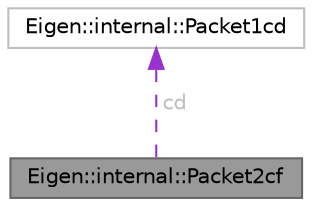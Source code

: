 digraph "Eigen::internal::Packet2cf"
{
 // LATEX_PDF_SIZE
  bgcolor="transparent";
  edge [fontname=Helvetica,fontsize=10,labelfontname=Helvetica,labelfontsize=10];
  node [fontname=Helvetica,fontsize=10,shape=box,height=0.2,width=0.4];
  Node1 [id="Node000001",label="Eigen::internal::Packet2cf",height=0.2,width=0.4,color="gray40", fillcolor="grey60", style="filled", fontcolor="black",tooltip=" "];
  Node2 -> Node1 [id="edge1_Node000001_Node000002",dir="back",color="darkorchid3",style="dashed",tooltip=" ",label=<<TABLE CELLBORDER="0" BORDER="0"><TR><TD VALIGN="top" ALIGN="LEFT" CELLPADDING="1" CELLSPACING="0">cd</TD></TR>
</TABLE>> ,fontcolor="grey" ];
  Node2 [id="Node000002",label="Eigen::internal::Packet1cd",height=0.2,width=0.4,color="grey75", fillcolor="white", style="filled",URL="$structEigen_1_1internal_1_1Packet1cd.html",tooltip=" "];
}
